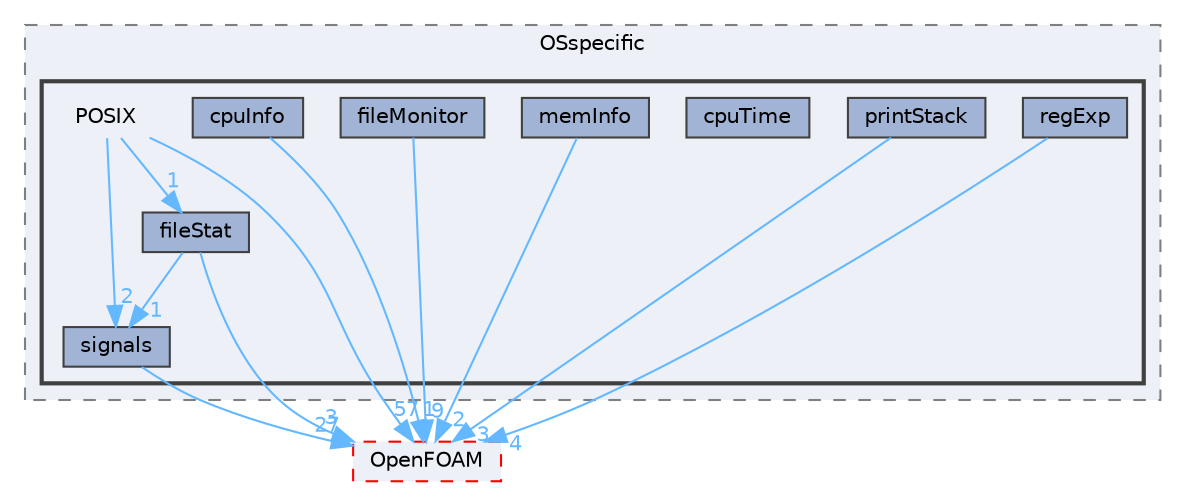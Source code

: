 digraph "src/OSspecific/POSIX"
{
 // LATEX_PDF_SIZE
  bgcolor="transparent";
  edge [fontname=Helvetica,fontsize=10,labelfontname=Helvetica,labelfontsize=10];
  node [fontname=Helvetica,fontsize=10,shape=box,height=0.2,width=0.4];
  compound=true
  subgraph clusterdir_1e7df7a7407fc4618be5c18f76eb7b99 {
    graph [ bgcolor="#edf0f7", pencolor="grey50", label="OSspecific", fontname=Helvetica,fontsize=10 style="filled,dashed", URL="dir_1e7df7a7407fc4618be5c18f76eb7b99.html",tooltip=""]
  subgraph clusterdir_94c34cce8591e074e6ace6f8df04d41e {
    graph [ bgcolor="#edf0f7", pencolor="grey25", label="", fontname=Helvetica,fontsize=10 style="filled,bold", URL="dir_94c34cce8591e074e6ace6f8df04d41e.html",tooltip=""]
    dir_94c34cce8591e074e6ace6f8df04d41e [shape=plaintext, label="POSIX"];
  dir_e6220690f26040ce476d33531095dcfb [label="cpuInfo", fillcolor="#a2b4d6", color="grey25", style="filled", URL="dir_e6220690f26040ce476d33531095dcfb.html",tooltip=""];
  dir_8073116a44d437b1896ac4e42a6965d4 [label="cpuTime", fillcolor="#a2b4d6", color="grey25", style="filled", URL="dir_8073116a44d437b1896ac4e42a6965d4.html",tooltip=""];
  dir_399b62a72605adb30e36f303026c21f9 [label="fileMonitor", fillcolor="#a2b4d6", color="grey25", style="filled", URL="dir_399b62a72605adb30e36f303026c21f9.html",tooltip=""];
  dir_64fee43ad364ca7680bdfffb74cd54a3 [label="fileStat", fillcolor="#a2b4d6", color="grey25", style="filled", URL="dir_64fee43ad364ca7680bdfffb74cd54a3.html",tooltip=""];
  dir_8050db66c1248138c45fcadbcd15b993 [label="memInfo", fillcolor="#a2b4d6", color="grey25", style="filled", URL="dir_8050db66c1248138c45fcadbcd15b993.html",tooltip=""];
  dir_87dca4c8745730cfab488db2d0278132 [label="printStack", fillcolor="#a2b4d6", color="grey25", style="filled", URL="dir_87dca4c8745730cfab488db2d0278132.html",tooltip=""];
  dir_17ead9c319d6f78091cc52ed9a49e521 [label="regExp", fillcolor="#a2b4d6", color="grey25", style="filled", URL="dir_17ead9c319d6f78091cc52ed9a49e521.html",tooltip=""];
  dir_03f2ede0689674e80607e9e4a1513685 [label="signals", fillcolor="#a2b4d6", color="grey25", style="filled", URL="dir_03f2ede0689674e80607e9e4a1513685.html",tooltip=""];
  }
  }
  dir_c5473ff19b20e6ec4dfe5c310b3778a8 [label="OpenFOAM", fillcolor="#edf0f7", color="red", style="filled,dashed", URL="dir_c5473ff19b20e6ec4dfe5c310b3778a8.html",tooltip=""];
  dir_94c34cce8591e074e6ace6f8df04d41e->dir_03f2ede0689674e80607e9e4a1513685 [headlabel="2", labeldistance=1.5 headhref="dir_003012_003526.html" href="dir_003012_003526.html" color="steelblue1" fontcolor="steelblue1"];
  dir_94c34cce8591e074e6ace6f8df04d41e->dir_64fee43ad364ca7680bdfffb74cd54a3 [headlabel="1", labeldistance=1.5 headhref="dir_003012_001358.html" href="dir_003012_001358.html" color="steelblue1" fontcolor="steelblue1"];
  dir_94c34cce8591e074e6ace6f8df04d41e->dir_c5473ff19b20e6ec4dfe5c310b3778a8 [headlabel="57", labeldistance=1.5 headhref="dir_003012_002695.html" href="dir_003012_002695.html" color="steelblue1" fontcolor="steelblue1"];
  dir_e6220690f26040ce476d33531095dcfb->dir_c5473ff19b20e6ec4dfe5c310b3778a8 [headlabel="1", labeldistance=1.5 headhref="dir_000720_002695.html" href="dir_000720_002695.html" color="steelblue1" fontcolor="steelblue1"];
  dir_399b62a72605adb30e36f303026c21f9->dir_c5473ff19b20e6ec4dfe5c310b3778a8 [headlabel="9", labeldistance=1.5 headhref="dir_001354_002695.html" href="dir_001354_002695.html" color="steelblue1" fontcolor="steelblue1"];
  dir_64fee43ad364ca7680bdfffb74cd54a3->dir_03f2ede0689674e80607e9e4a1513685 [headlabel="1", labeldistance=1.5 headhref="dir_001358_003526.html" href="dir_001358_003526.html" color="steelblue1" fontcolor="steelblue1"];
  dir_64fee43ad364ca7680bdfffb74cd54a3->dir_c5473ff19b20e6ec4dfe5c310b3778a8 [headlabel="3", labeldistance=1.5 headhref="dir_001358_002695.html" href="dir_001358_002695.html" color="steelblue1" fontcolor="steelblue1"];
  dir_8050db66c1248138c45fcadbcd15b993->dir_c5473ff19b20e6ec4dfe5c310b3778a8 [headlabel="2", labeldistance=1.5 headhref="dir_002350_002695.html" href="dir_002350_002695.html" color="steelblue1" fontcolor="steelblue1"];
  dir_87dca4c8745730cfab488db2d0278132->dir_c5473ff19b20e6ec4dfe5c310b3778a8 [headlabel="3", labeldistance=1.5 headhref="dir_003072_002695.html" href="dir_003072_002695.html" color="steelblue1" fontcolor="steelblue1"];
  dir_17ead9c319d6f78091cc52ed9a49e521->dir_c5473ff19b20e6ec4dfe5c310b3778a8 [headlabel="4", labeldistance=1.5 headhref="dir_003284_002695.html" href="dir_003284_002695.html" color="steelblue1" fontcolor="steelblue1"];
  dir_03f2ede0689674e80607e9e4a1513685->dir_c5473ff19b20e6ec4dfe5c310b3778a8 [headlabel="27", labeldistance=1.5 headhref="dir_003526_002695.html" href="dir_003526_002695.html" color="steelblue1" fontcolor="steelblue1"];
}
